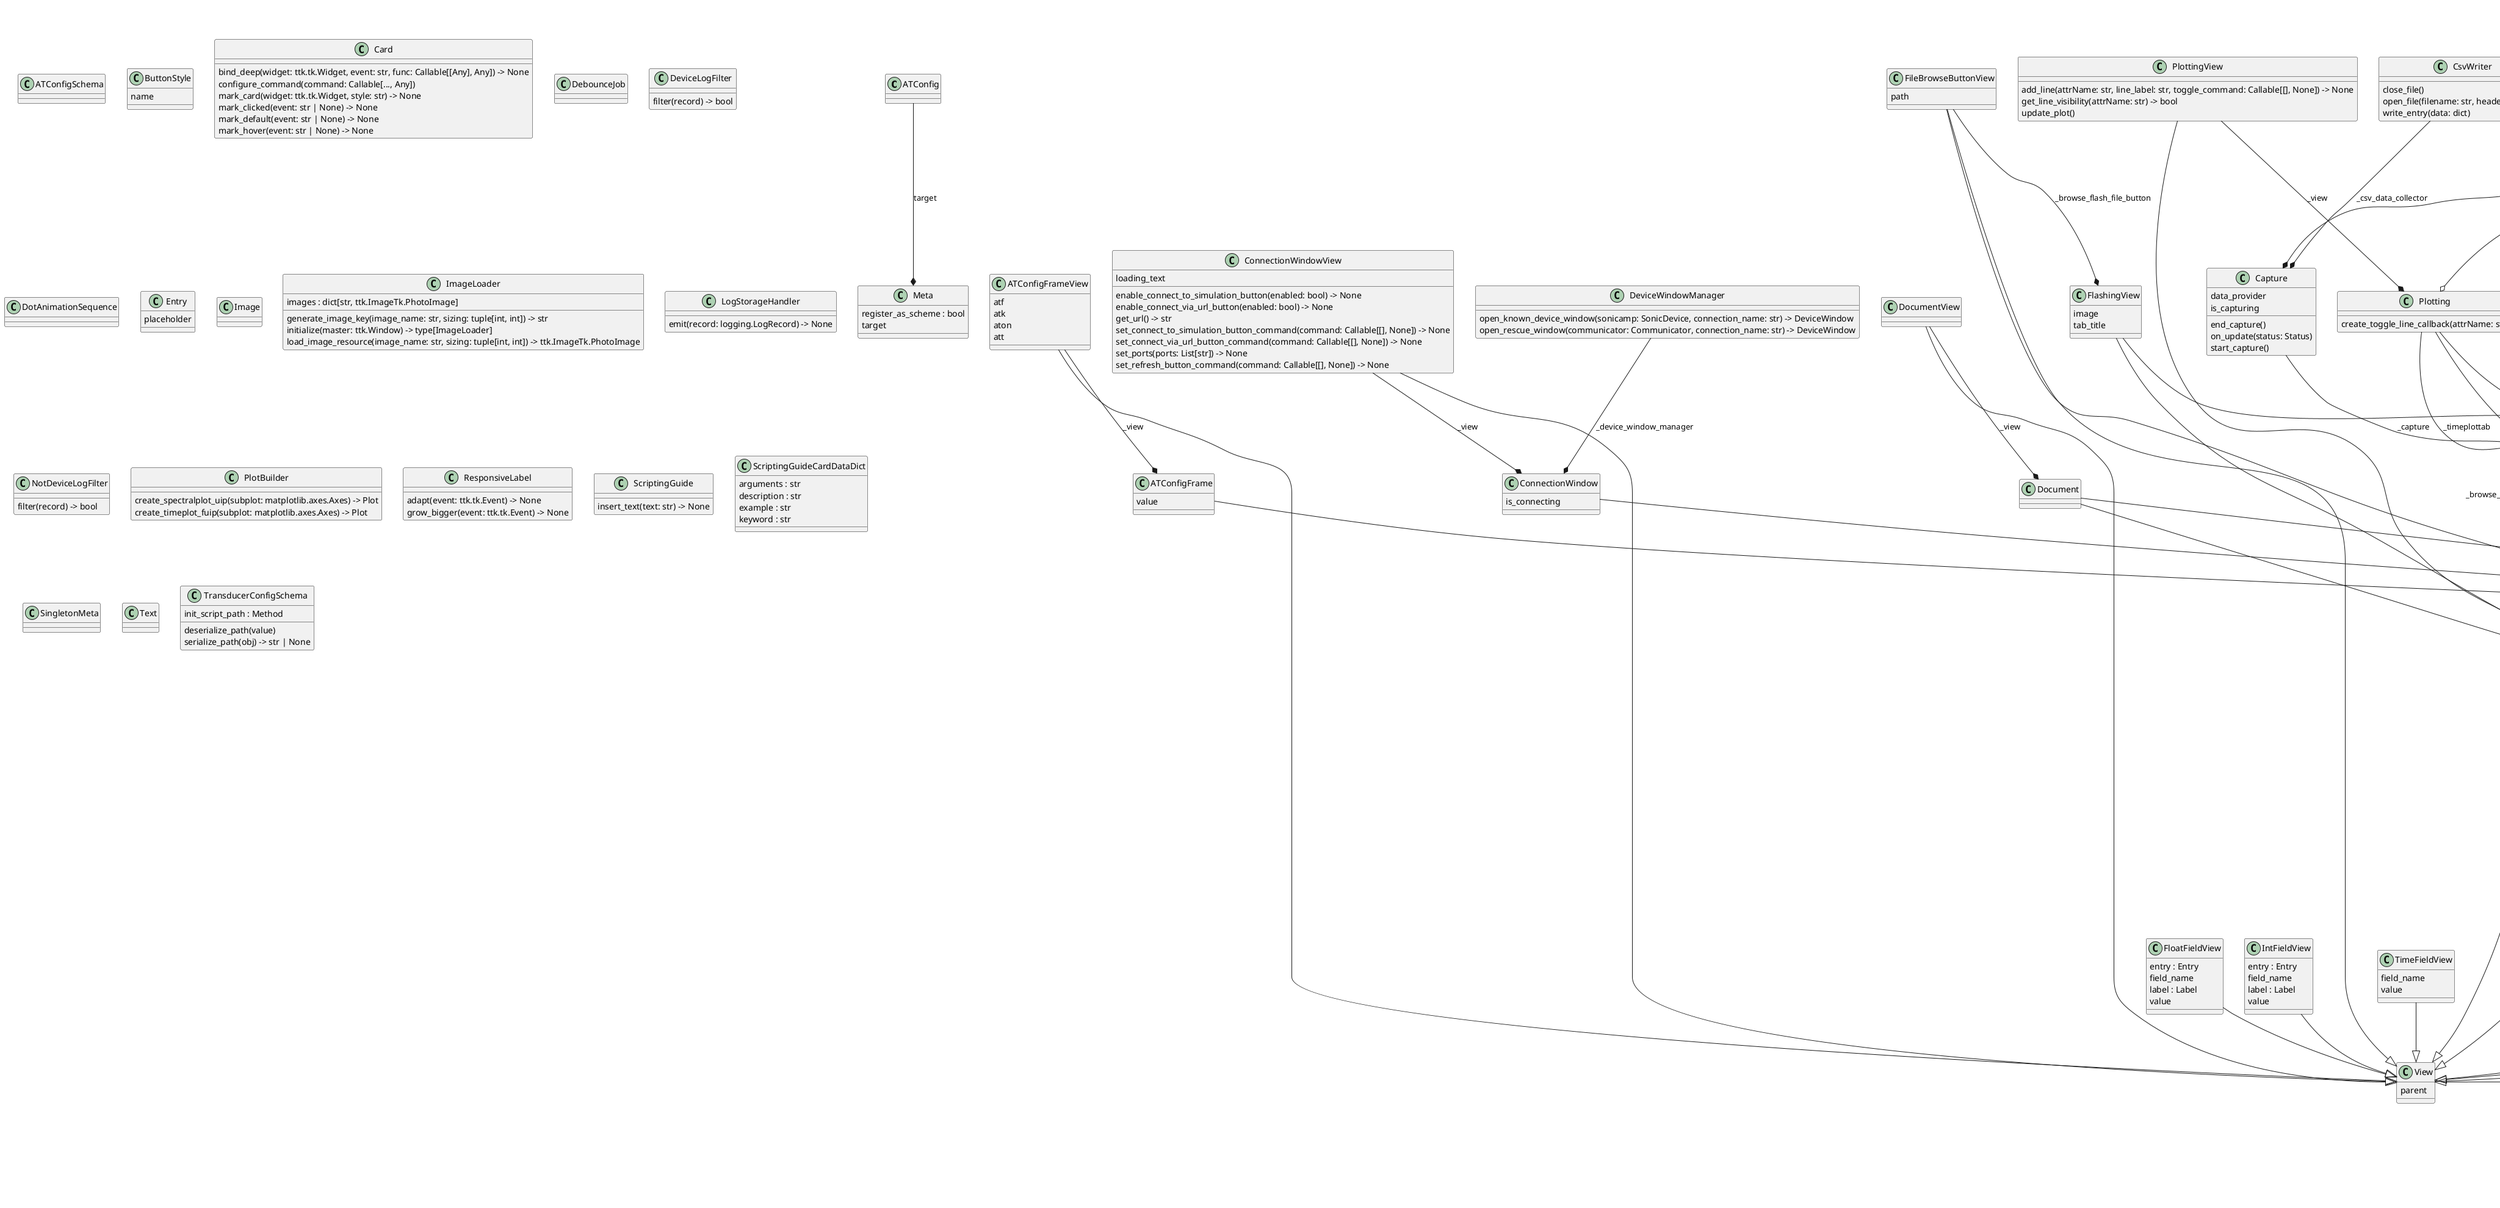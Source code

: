 @startuml classes_soniccontrol_gui
set namespaceSeparator none
class "ATConfig" as soniccontrol_gui.views.configuration.transducer_configs.ATConfig {
}
class "ATConfigFrame" as soniccontrol_gui.views.configuration.transducer_configs.ATConfigFrame {
  value
}
class "ATConfigFrameView" as soniccontrol_gui.views.configuration.transducer_configs.ATConfigFrameView {
  atf
  atk
  aton
  att
}
class "ATConfigSchema" as soniccontrol_gui.views.configuration.transducer_configs.ATConfigSchema {
}
class "Animator" as soniccontrol_gui.utils.animator.Animator {
  is_animation_running
  run(num_repeats: int, frame_rate: Optional[float]) -> None
  run_as_load_animation_for_task(task: asyncio.Task) -> None
  stop() -> None
}
class "AppState" as soniccontrol_gui.views.core.app_state.AppState {
  EXECUTION_STATE_PROP_NAME : str
  execution_state
}
class "ButtonStyle" as soniccontrol_gui.widgets.pushbutton.ButtonStyle {
  name
}
class "Capture" as soniccontrol_gui.state_fetching.capture.Capture {
  data_provider
  is_capturing
  end_capture()
  on_update(status: Status)
  start_capture()
}
class "Card" as soniccontrol_gui.widgets.card.Card {
  bind_deep(widget: ttk.tk.Widget, event: str, func: Callable[[Any], Any]) -> None
  configure_command(command: Callable[..., Any])
  mark_card(widget: ttk.tk.Widget, style: str) -> None
  mark_clicked(event: str | None) -> None
  mark_default(event: str | None) -> None
  mark_hover(event: str | None) -> None
}
class "Config" as soniccontrol_gui.views.configuration.transducer_configs.Config {
}
class "ConfigSchema" as soniccontrol_gui.views.configuration.transducer_configs.ConfigSchema {
}
class "Configuration" as soniccontrol_gui.views.configuration.configuration.Configuration {
  current_transducer_config
  on_execution_state_changed(e: PropertyChangeEvent) -> None
}
class "ConfigurationView" as soniccontrol_gui.views.configuration.configuration.ConfigurationView {
  atconfigs
  image
  init_script_path
  selected_transducer_config
  tab_title
  transducer_config_name
  set_add_transducer_config_command(command: Callable[[], None]) -> None
  set_delete_transducer_config_command(command: Callable[[], None]) -> None
  set_save_config_command(command: Callable[[], None]) -> None
  set_submit_config_button_enabled(enabled: bool) -> None
  set_submit_config_button_label(text: str) -> None
  set_submit_transducer_config_command(command: Callable[[], None]) -> None
  set_transducer_config_menu_items(items: Iterable[str]) -> None
  set_transducer_config_selected_command(command: Callable[[], None]) -> None
}
class "ConnectionWindow" as soniccontrol_gui.views.core.connection_window.ConnectionWindow {
  is_connecting
}
class "ConnectionWindowView" as soniccontrol_gui.views.core.connection_window.ConnectionWindowView {
  loading_text
  enable_connect_to_simulation_button(enabled: bool) -> None
  enable_connect_via_url_button(enabled: bool) -> None
  get_url() -> str
  set_connect_to_simulation_button_command(command: Callable[[], None]) -> None
  set_connect_via_url_button_command(command: Callable[[], None]) -> None
  set_ports(ports: List[str]) -> None
  set_refresh_button_command(command: Callable[[], None]) -> None
}
class "CsvTable" as soniccontrol_gui.views.measure.csv_table.CsvTable {
  on_update_data(e: PropertyChangeEvent)
}
class "CsvTableView" as soniccontrol_gui.views.measure.csv_table.CsvTableView {
  set_csv_data(col_data: list, row_data: list) -> None
}
class "CsvWriter" as soniccontrol_gui.state_fetching.csv_writer.CsvWriter {
  close_file()
  open_file(filename: str, header: List[str])
  write_entry(data: dict)
}
class "DataProvider" as soniccontrol_gui.state_fetching.data_provider.DataProvider {
  data
  add_row(row: dict)
}
class "DebounceJob" as soniccontrol_gui.utils.debounce_job.DebounceJob {
}
class "DeviceLogFilter" as soniccontrol_gui.state_fetching.logger.DeviceLogFilter {
  filter(record) -> bool
}
class "DeviceWindow" as soniccontrol_gui.views.core.device_window.DeviceWindow {
  CLOSE_EVENT : str
  close() -> None
  on_disconnect() -> None
}
class "DeviceWindowManager" as soniccontrol_gui.views.core.connection_window.DeviceWindowManager {
  open_known_device_window(sonicamp: SonicDevice, connection_name: str) -> DeviceWindow
  open_rescue_window(communicator: Communicator, connection_name: str) -> DeviceWindow
}
class "DeviceWindowView" as soniccontrol_gui.views.core.device_window.DeviceWindowView {
  is_open
  status_bar_slot
  add_close_callback(callback: Callable[[], None]) -> None
  add_tab_views(tab_views: List[TabView])
  close() -> None
}
class "Document" as soniccontrol_gui.widgets.document.Document {
}
class "DocumentView" as soniccontrol_gui.widgets.document.DocumentView {
}
class "DotAnimationSequence" as soniccontrol_gui.utils.animator.DotAnimationSequence {
}
class "Editor" as soniccontrol_gui.views.control.editor.Editor {
  on_execution_state_changed(e: PropertyChangeEvent) -> None
}
class "EditorView" as soniccontrol_gui.views.control.editor.EditorView {
  current_task
  editor_enabled
  editor_text
  editor_text_view
  image
  single_step_button
  start_pause_continue_button
  stop_button
  tab_title
  add_menu_command(label: str, command: Callable[[], None]) -> None
  highlight_line(line_idx: Optional[int]) -> None
  set_scripting_guide_button_command(command: Callable[[], None]) -> None
}
class "Entry" as soniccontrol_gui.widgets.entry.Entry {
  placeholder
}
class "ExecutionState" as soniccontrol_gui.views.core.app_state.ExecutionState {
  name
}
class "FileBrowseButtonView" as soniccontrol_gui.widgets.file_browse_button.FileBrowseButtonView {
  path
}
class "Flashing" as soniccontrol_gui.views.configuration.flashing.Flashing {
}
class "FlashingView" as soniccontrol_gui.views.configuration.flashing.FlashingView {
  image
  tab_title
}
class "FloatFieldView" as soniccontrol_gui.widgets.procedure_widget.FloatFieldView {
  entry : Entry
  field_name
  label : Label
  value
}
class "Home" as soniccontrol_gui.views.home.Home {
  on_execution_state_changed(e: PropertyChangeEvent) -> None
}
class "HomeView" as soniccontrol_gui.views.home.HomeView {
  freq
  gain
  image
  signal
  tab_title
  set_device_type(text: str) -> None
  set_disconnect_button_command(command: Callable[[], None]) -> None
  set_disconnect_button_enabled(enabled: bool) -> None
  set_firmware_version(text: str) -> None
  set_protocol_version(text: str) -> None
  set_send_button_command(command: Callable[[], None]) -> None
  set_send_button_enabled(enabled: bool) -> None
}
class "HorizontalScrolledFrame" as soniccontrol_gui.widgets.horizontal_scrolled_frame.HorizontalScrolledFrame {
  autohide : bool
  container : Frame
  hscroll : Scrollbar
  winsys
  autohide_scrollbar()
  disable_scrolling()
  enable_scrolling()
  hide_scrollbars()
  show_scrollbars()
  xview()
  xview_moveto(fraction: float)
  xview_scroll(number: int, what: str)
}
class "Image" as soniccontrol_gui.widgets.document.Image {
}
class "ImageLoader" as soniccontrol_gui.utils.image_loader.ImageLoader {
  images : dict[str, ttk.ImageTk.PhotoImage]
  generate_image_key(image_name: str, sizing: tuple[int, int]) -> str
  initialize(master: ttk.Window) -> type[ImageLoader]
  load_image_resource(image_name: str, sizing: tuple[int, int]) -> ttk.ImageTk.PhotoImage
}
class "Info" as soniccontrol_gui.views.info.Info {
}
class "InfoView" as soniccontrol_gui.views.info.InfoView {
  image
  tab_title
  publish() -> None
  set_large_width_layout() -> None
  set_small_width_layout() -> None
}
class "IntFieldView" as soniccontrol_gui.widgets.procedure_widget.IntFieldView {
  entry : Entry
  field_name
  label : Label
  value
}
class "InterpreterState" as soniccontrol_gui.views.control.editor.InterpreterState {
  name
}
class "KnownDeviceWindow" as soniccontrol_gui.views.core.device_window.KnownDeviceWindow {
}
class "LogStorage" as soniccontrol_gui.state_fetching.logger.LogStorage {
  logs
  create_log_handler() -> LogStorageHandler
}
class "LogStorageHandler" as soniccontrol_gui.state_fetching.logger.LogStorage.LogStorageHandler {
  emit(record: logging.LogRecord) -> None
}
class "Logging" as soniccontrol_gui.views.control.logging.Logging {
}
class "LoggingTab" as soniccontrol_gui.views.control.logging.LoggingTab {
}
class "LoggingTabView" as soniccontrol_gui.views.control.logging.LoggingTabView {
  image
  tab_title
  append_text_line(text: str)
}
class "LoggingView" as soniccontrol_gui.views.control.logging.LoggingView {
  image
  tab_title
  add_tabs(tabs: Dict[str, View]) -> None
}
class "MessageFetcher" as soniccontrol_gui.state_fetching.message_fetcher.MessageFetcher {
  MESSAGE_RECEIVED_EVENT : str
  is_running
  run()
  stop()
}
class "Meta" as soniccontrol_gui.views.configuration.transducer_configs.ATConfigSchema.Meta {
  register_as_scheme : bool
  target
}
class "Meta" as soniccontrol_gui.views.configuration.transducer_configs.TransducerConfigSchema.Meta {
  register_as_scheme : bool
  target
}
class "Meta" as soniccontrol_gui.views.configuration.transducer_configs.ConfigSchema.Meta {
  register_as_scheme : bool
  target
}
class "NotDeviceLogFilter" as soniccontrol_gui.state_fetching.logger.NotDeviceLogFilter {
  filter(record) -> bool
}
class "Notebook" as soniccontrol_gui.widgets.notebook.Notebook {
  add_tab(tab: TabView, index: int | None) -> None
  add_tabs(tabs: List[Union[TabView, Tuple[int, TabView]]], keep_tabs: bool, show_titles: bool, show_images: bool) -> None
  configure_tabs(show_titles: bool, show_images: bool) -> None
}
class "ObservableList" as soniccontrol_gui.utils.observable_list.ObservableList {
  EVENT_ITEM_ADDED : Literal['Item Added']
  EVENT_ITEM_DELETED : Literal['Item Deleted']
  EVENT_LIST_CLEARED : Literal['List Cleared']
  append(item)
  clear()
  remove(item)
  remove_at(index: int) -> None
}
class "Plot" as soniccontrol_gui.utils.plotlib.plot.Plot {
  lineDefaultStyle
  lines
  plot
  add_axis(axis_id: str, ylabel: str) -> None
  add_line(dataAttrName: str, axis_id: str) -> None
  tight_layout()
  toggle_line(dataAttrName: str, isVisible: bool)
  update_data(data: pd.DataFrame)
  update_plot()
}
class "PlotBuilder" as soniccontrol_gui.utils.plotlib.plot_builder.PlotBuilder {
  create_spectralplot_uip(subplot: matplotlib.axes.Axes) -> Plot
  create_timeplot_fuip(subplot: matplotlib.axes.Axes) -> Plot
}
class "Plotting" as soniccontrol_gui.views.measure.plotting.Plotting {
  create_toggle_line_callback(attrName: str)
}
class "PlottingView" as soniccontrol_gui.views.measure.plotting.PlottingView {
  add_line(attrName: str, line_label: str, toggle_command: Callable[[], None]) -> None
  get_line_visibility(attrName: str) -> bool
  update_plot()
}
class "ProcControlling" as soniccontrol_gui.views.control.proc_controlling.ProcControlling {
  on_procedure_running(e: Event)
  on_procedure_stopped(_e: Event)
}
class "ProcControllingView" as soniccontrol_gui.views.control.proc_controlling.ProcControllingView {
  image
  procedure_frame
  selected_procedure
  tab_title
  set_procedure_combobox_items(items: Iterable[str]) -> None
  set_procedure_selected_command(command: Callable[[], None]) -> None
  set_running_proc_label(text: str) -> None
  set_start_button_command(command: Callable[[], None]) -> None
  set_start_button_enabled(enabled: bool) -> None
  set_stop_button_command(command: Callable[[], None]) -> None
  set_stop_button_enabled(enabled: bool) -> None
}
class "ProcedureWidget" as soniccontrol_gui.widgets.procedure_widget.ProcedureWidget {
  get_args() -> Optional[Any]
}
class "ProcedureWidgetView" as soniccontrol_gui.widgets.procedure_widget.ProcedureWidgetView {
  field_slot
  hide() -> None
  set_error_message(error_msg: Optional[str]) -> None
  set_procedure_name(procedure_name: str) -> None
  show() -> None
}
class "PushButtonView" as soniccontrol_gui.widgets.pushbutton.PushButtonView {
  configure(label: str, style: ButtonStyle, image: Optional[Tuple[Path, Tuple[int, int]]], command: Optional[Callable[[], None]], enabled: Optional[bool])
}
class "RescueWindow" as soniccontrol_gui.views.core.device_window.RescueWindow {
}
class "ResponsiveLabel" as soniccontrol_gui.widgets.responsive_label.ResponsiveLabel {
  adapt(event: ttk.tk.Event) -> None
  grow_bigger(event: ttk.tk.Event) -> None
}
class "ScriptFile" as soniccontrol_gui.views.control.editor.ScriptFile {
  load_script(filepath: Optional[str])
  save_script(filepath: Optional[str])
}
class "ScriptingGuide" as soniccontrol_gui.views.control.scriptingguide.ScriptingGuide {
  insert_text(text: str) -> None
}
class "ScriptingGuideCardDataDict" as soniccontrol_gui.utils.types.ScriptingGuideCardDataDict {
  arguments : str
  description : str
  example : str
  keyword : str
}
class "SerialMonitor" as soniccontrol_gui.views.control.serialmonitor.SerialMonitor {
  on_execution_state_changed(e: PropertyChangeEvent) -> None
}
class "SerialMonitorView" as soniccontrol_gui.views.control.serialmonitor.SerialMonitorView {
  command_line_input
  image
  tab_title
  add_text_line(text: str)
  bind_command_line_input_on_down_pressed(command: Callable[[], None])
  bind_command_line_input_on_return_pressed(command: Callable[[], None])
  bind_command_line_input_on_up_pressed(command: Callable[[], None])
  clear()
  set_command_line_input_enabled(enabled: bool) -> None
  set_loading_text(text: str) -> None
  set_read_button_command(command: Callable[[], None])
  set_send_command_button_command(command: Callable[[], None])
  set_send_command_button_enabled(enabled: bool) -> None
}
class "SingletonMeta" as soniccontrol_gui.utils.image_loader.SingletonMeta {
}
class "SonicMeasure" as soniccontrol_gui.views.measure.sonicmeasure.SonicMeasure {
  on_status_update(status: Status)
}
class "SonicMeasureView" as soniccontrol_gui.views.measure.sonicmeasure.SonicMeasureView {
  image
  tab_title
  add_tabs(tabs: Dict[str, View]) -> None
  set_capture_button_command(command)
  set_capture_button_label(label: str)
}
class "Spinbox" as soniccontrol_gui.widgets.spinbox.Spinbox {
  placeholder
  activate_placeholder() -> None
}
class "StatusBar" as soniccontrol_gui.views.core.status.StatusBar {
  on_expand_status_panel() -> None
  on_update_status(status: Status)
}
class "StatusBarView" as soniccontrol_gui.views.core.status.StatusBarView {
  panel_frame
  expand_panel_frame(expand: bool) -> None
  on_script_start() -> None
  on_script_stop() -> None
  set_status_clicked_command(command: Callable[[], None]) -> None
  update_labels(mode: str, freq: str, gain: str, temp: str, urms: str, irms: str, phase: str, signal: str)
}
class "StatusPanel" as soniccontrol_gui.views.core.status.StatusPanel {
  on_update_status(status: Status)
}
class "StatusPanelView" as soniccontrol_gui.views.core.status.StatusPanelView {
  set_signal_image(image_path: Path, sizing: Tuple[int, int]) -> None
  update_stats(freq: float, gain: float, temp: float, urms: str, irms: str, phase: str, signal: str)
}
class "TabView" as soniccontrol_gui.view.TabView {
  image
  tab_title
}
class "Text" as soniccontrol_gui.widgets.document.Text {
}
class "TimeFieldView" as soniccontrol_gui.widgets.procedure_widget.TimeFieldView {
  field_name
  value
}
class "TransducerConfig" as soniccontrol_gui.views.configuration.transducer_configs.TransducerConfig {
}
class "TransducerConfigSchema" as soniccontrol_gui.views.configuration.transducer_configs.TransducerConfigSchema {
  init_script_path : Method
  deserialize_path(value)
  serialize_path(obj) -> str | None
}
class "UIComponent" as soniccontrol_gui.ui_component.UIComponent {
  logger
  parent
  view
}
class "Updater" as soniccontrol_gui.state_fetching.updater.Updater {
  running
  task
  execute() -> None
  stop_execution() -> None
}
class "View" as soniccontrol_gui.view.View {
  parent
}
soniccontrol_gui.view.TabView --|> soniccontrol_gui.view.View
soniccontrol_gui.views.configuration.configuration.Configuration --|> soniccontrol_gui.ui_component.UIComponent
soniccontrol_gui.views.configuration.configuration.ConfigurationView --|> soniccontrol_gui.view.TabView
soniccontrol_gui.views.configuration.flashing.Flashing --|> soniccontrol_gui.ui_component.UIComponent
soniccontrol_gui.views.configuration.flashing.FlashingView --|> soniccontrol_gui.view.TabView
soniccontrol_gui.views.configuration.transducer_configs.ATConfigFrame --|> soniccontrol_gui.ui_component.UIComponent
soniccontrol_gui.views.configuration.transducer_configs.ATConfigFrameView --|> soniccontrol_gui.view.View
soniccontrol_gui.views.control.editor.Editor --|> soniccontrol_gui.ui_component.UIComponent
soniccontrol_gui.views.control.editor.EditorView --|> soniccontrol_gui.view.TabView
soniccontrol_gui.views.control.logging.Logging --|> soniccontrol_gui.ui_component.UIComponent
soniccontrol_gui.views.control.logging.LoggingTab --|> soniccontrol_gui.ui_component.UIComponent
soniccontrol_gui.views.control.logging.LoggingTabView --|> soniccontrol_gui.view.TabView
soniccontrol_gui.views.control.logging.LoggingView --|> soniccontrol_gui.view.TabView
soniccontrol_gui.views.control.proc_controlling.ProcControlling --|> soniccontrol_gui.ui_component.UIComponent
soniccontrol_gui.views.control.proc_controlling.ProcControllingView --|> soniccontrol_gui.view.TabView
soniccontrol_gui.views.control.serialmonitor.SerialMonitor --|> soniccontrol_gui.ui_component.UIComponent
soniccontrol_gui.views.control.serialmonitor.SerialMonitorView --|> soniccontrol_gui.view.TabView
soniccontrol_gui.views.core.connection_window.ConnectionWindow --|> soniccontrol_gui.ui_component.UIComponent
soniccontrol_gui.views.core.connection_window.ConnectionWindowView --|> soniccontrol_gui.view.View
soniccontrol_gui.views.core.device_window.DeviceWindow --|> soniccontrol_gui.ui_component.UIComponent
soniccontrol_gui.views.core.device_window.KnownDeviceWindow --|> soniccontrol_gui.views.core.device_window.DeviceWindow
soniccontrol_gui.views.core.device_window.RescueWindow --|> soniccontrol_gui.views.core.device_window.DeviceWindow
soniccontrol_gui.views.core.status.StatusBar --|> soniccontrol_gui.ui_component.UIComponent
soniccontrol_gui.views.core.status.StatusBarView --|> soniccontrol_gui.view.View
soniccontrol_gui.views.core.status.StatusPanel --|> soniccontrol_gui.ui_component.UIComponent
soniccontrol_gui.views.core.status.StatusPanelView --|> soniccontrol_gui.view.View
soniccontrol_gui.views.home.Home --|> soniccontrol_gui.ui_component.UIComponent
soniccontrol_gui.views.home.HomeView --|> soniccontrol_gui.view.TabView
soniccontrol_gui.views.info.Info --|> soniccontrol_gui.ui_component.UIComponent
soniccontrol_gui.views.info.InfoView --|> soniccontrol_gui.view.TabView
soniccontrol_gui.views.measure.csv_table.CsvTable --|> soniccontrol_gui.ui_component.UIComponent
soniccontrol_gui.views.measure.csv_table.CsvTableView --|> soniccontrol_gui.view.TabView
soniccontrol_gui.views.measure.plotting.Plotting --|> soniccontrol_gui.ui_component.UIComponent
soniccontrol_gui.views.measure.plotting.PlottingView --|> soniccontrol_gui.view.View
soniccontrol_gui.views.measure.sonicmeasure.SonicMeasure --|> soniccontrol_gui.ui_component.UIComponent
soniccontrol_gui.views.measure.sonicmeasure.SonicMeasureView --|> soniccontrol_gui.view.TabView
soniccontrol_gui.widgets.document.Document --|> soniccontrol_gui.ui_component.UIComponent
soniccontrol_gui.widgets.document.DocumentView --|> soniccontrol_gui.view.View
soniccontrol_gui.widgets.file_browse_button.FileBrowseButtonView --|> soniccontrol_gui.view.View
soniccontrol_gui.widgets.procedure_widget.FloatFieldView --|> soniccontrol_gui.view.View
soniccontrol_gui.widgets.procedure_widget.IntFieldView --|> soniccontrol_gui.view.View
soniccontrol_gui.widgets.procedure_widget.ProcedureWidget --|> soniccontrol_gui.ui_component.UIComponent
soniccontrol_gui.widgets.procedure_widget.ProcedureWidgetView --|> soniccontrol_gui.view.View
soniccontrol_gui.widgets.procedure_widget.TimeFieldView --|> soniccontrol_gui.view.View
soniccontrol_gui.state_fetching.capture.Capture --* soniccontrol_gui.views.measure.sonicmeasure.SonicMeasure : _capture
soniccontrol_gui.state_fetching.csv_writer.CsvWriter --* soniccontrol_gui.state_fetching.capture.Capture : _csv_data_collector
soniccontrol_gui.state_fetching.data_provider.DataProvider --* soniccontrol_gui.state_fetching.capture.Capture : _data_provider
soniccontrol_gui.state_fetching.logger.LogStorage --* soniccontrol_gui.views.control.logging.Logging : _app_logStorage
soniccontrol_gui.state_fetching.logger.LogStorage --* soniccontrol_gui.views.control.logging.Logging : _device_logStorage
soniccontrol_gui.state_fetching.logger.LogStorage --* soniccontrol_gui.views.core.device_window.RescueWindow : _logStorage
soniccontrol_gui.state_fetching.message_fetcher.MessageFetcher --* soniccontrol_gui.views.control.serialmonitor.SerialMonitor : _message_fetcher
soniccontrol_gui.state_fetching.updater.Updater --* soniccontrol_gui.views.core.device_window.KnownDeviceWindow : _updater
soniccontrol_gui.utils.animator.Animator --* soniccontrol_gui.views.control.serialmonitor.SerialMonitor : _animation
soniccontrol_gui.utils.observable_list.ObservableList --* soniccontrol_gui.state_fetching.logger.LogStorage : _logs
soniccontrol_gui.utils.plotlib.plot.Plot --* soniccontrol_gui.views.measure.sonicmeasure.SonicMeasure : _timeplot
soniccontrol_gui.utils.plotlib.plot.Plot --* soniccontrol_gui.views.measure.sonicmeasure.SonicMeasure : _spectralplot
soniccontrol_gui.views.configuration.configuration.Configuration --* soniccontrol_gui.views.core.device_window.KnownDeviceWindow : _configuration
soniccontrol_gui.views.configuration.configuration.ConfigurationView --* soniccontrol_gui.views.configuration.configuration.Configuration : _view
soniccontrol_gui.views.configuration.flashing.Flashing --* soniccontrol_gui.views.core.device_window.KnownDeviceWindow : _flashing
soniccontrol_gui.views.configuration.flashing.FlashingView --* soniccontrol_gui.views.configuration.flashing.Flashing : _view
soniccontrol_gui.views.configuration.transducer_configs.ATConfig --* soniccontrol_gui.views.configuration.transducer_configs.ATConfigSchema.Meta : target
soniccontrol_gui.views.configuration.transducer_configs.ATConfigFrameView --* soniccontrol_gui.views.configuration.transducer_configs.ATConfigFrame : _view
soniccontrol_gui.views.configuration.transducer_configs.Config --* soniccontrol_gui.views.configuration.configuration.Configuration : _config
soniccontrol_gui.views.configuration.transducer_configs.Config --* soniccontrol_gui.views.configuration.transducer_configs.ConfigSchema.Meta : target
soniccontrol_gui.views.configuration.transducer_configs.ConfigSchema --* soniccontrol_gui.views.configuration.configuration.Configuration : _config_schema
soniccontrol_gui.views.configuration.transducer_configs.TransducerConfig --* soniccontrol_gui.views.configuration.transducer_configs.TransducerConfigSchema.Meta : target
soniccontrol_gui.views.control.editor.Editor --* soniccontrol_gui.views.core.device_window.KnownDeviceWindow : _editor
soniccontrol_gui.views.control.editor.EditorView --* soniccontrol_gui.views.control.editor.Editor : _view
soniccontrol_gui.views.control.editor.ScriptFile --* soniccontrol_gui.views.control.editor.Editor : _script
soniccontrol_gui.views.control.logging.Logging --* soniccontrol_gui.views.core.device_window.KnownDeviceWindow : _logging
soniccontrol_gui.views.control.logging.LoggingTab --* soniccontrol_gui.views.control.logging.Logging : _application_log_tab
soniccontrol_gui.views.control.logging.LoggingTab --* soniccontrol_gui.views.control.logging.Logging : _device_log_tab
soniccontrol_gui.views.control.logging.LoggingTab --* soniccontrol_gui.views.core.device_window.RescueWindow : _logging
soniccontrol_gui.views.control.logging.LoggingTabView --* soniccontrol_gui.views.control.logging.LoggingTab : _view
soniccontrol_gui.views.control.logging.LoggingView --* soniccontrol_gui.views.control.logging.Logging : _view
soniccontrol_gui.views.control.proc_controlling.ProcControlling --* soniccontrol_gui.views.core.device_window.KnownDeviceWindow : _proc_controlling
soniccontrol_gui.views.control.proc_controlling.ProcControllingView --* soniccontrol_gui.views.control.proc_controlling.ProcControlling : _view
soniccontrol_gui.views.control.serialmonitor.SerialMonitor --* soniccontrol_gui.views.core.device_window.KnownDeviceWindow : _serialmonitor
soniccontrol_gui.views.control.serialmonitor.SerialMonitor --* soniccontrol_gui.views.core.device_window.RescueWindow : _serialmonitor
soniccontrol_gui.views.control.serialmonitor.SerialMonitorView --* soniccontrol_gui.views.control.serialmonitor.SerialMonitor : _view
soniccontrol_gui.views.core.app_state.AppState --* soniccontrol_gui.views.core.device_window.DeviceWindow : _app_state
soniccontrol_gui.views.core.connection_window.ConnectionWindowView --* soniccontrol_gui.views.core.connection_window.ConnectionWindow : _view
soniccontrol_gui.views.core.connection_window.DeviceWindowManager --* soniccontrol_gui.views.core.connection_window.ConnectionWindow : _device_window_manager
soniccontrol_gui.views.core.device_window.DeviceWindowView --* soniccontrol_gui.views.core.device_window.KnownDeviceWindow : _view
soniccontrol_gui.views.core.device_window.DeviceWindowView --* soniccontrol_gui.views.core.device_window.RescueWindow : _view
soniccontrol_gui.views.core.status.StatusBar --* soniccontrol_gui.views.core.device_window.KnownDeviceWindow : _status_bar
soniccontrol_gui.views.core.status.StatusBarView --* soniccontrol_gui.views.core.status.StatusBar : _view
soniccontrol_gui.views.core.status.StatusPanel --* soniccontrol_gui.views.core.status.StatusBar : _status_panel
soniccontrol_gui.views.core.status.StatusPanelView --* soniccontrol_gui.views.core.status.StatusPanel : _view
soniccontrol_gui.views.home.Home --* soniccontrol_gui.views.core.device_window.KnownDeviceWindow : _home
soniccontrol_gui.views.home.HomeView --* soniccontrol_gui.views.home.Home : _view
soniccontrol_gui.views.info.Info --* soniccontrol_gui.views.core.device_window.KnownDeviceWindow : _info
soniccontrol_gui.views.info.InfoView --* soniccontrol_gui.views.info.Info : _view
soniccontrol_gui.views.measure.csv_table.CsvTable --* soniccontrol_gui.views.measure.sonicmeasure.SonicMeasure : _csv_table
soniccontrol_gui.views.measure.plotting.Plotting --* soniccontrol_gui.views.measure.sonicmeasure.SonicMeasure : _timeplottab
soniccontrol_gui.views.measure.plotting.Plotting --* soniccontrol_gui.views.measure.sonicmeasure.SonicMeasure : _spectralplottab
soniccontrol_gui.views.measure.plotting.PlottingView --* soniccontrol_gui.views.measure.plotting.Plotting : _view
soniccontrol_gui.views.measure.sonicmeasure.SonicMeasure --* soniccontrol_gui.views.core.device_window.KnownDeviceWindow : _sonicmeasure
soniccontrol_gui.views.measure.sonicmeasure.SonicMeasureView --* soniccontrol_gui.views.measure.sonicmeasure.SonicMeasure : _view
soniccontrol_gui.widgets.document.Document --* soniccontrol_gui.views.info.InfoView : _home_help_frame
soniccontrol_gui.widgets.document.DocumentView --* soniccontrol_gui.widgets.document.Document : _view
soniccontrol_gui.widgets.file_browse_button.FileBrowseButtonView --* soniccontrol_gui.views.configuration.configuration.ConfigurationView : _browse_script_init_button
soniccontrol_gui.widgets.file_browse_button.FileBrowseButtonView --* soniccontrol_gui.views.configuration.flashing.FlashingView : _browse_flash_file_button
soniccontrol_gui.widgets.horizontal_scrolled_frame.HorizontalScrolledFrame --* soniccontrol_gui.views.core.status.StatusBarView : _scrolled_info
soniccontrol_gui.widgets.notebook.Notebook --* soniccontrol_gui.views.core.device_window.DeviceWindowView : _notebook
soniccontrol_gui.widgets.procedure_widget.ProcedureWidgetView --* soniccontrol_gui.widgets.procedure_widget.ProcedureWidget : _view
soniccontrol_gui.widgets.pushbutton.PushButtonView --* soniccontrol_gui.views.control.editor.EditorView : _start_pause_continue_button
soniccontrol_gui.widgets.pushbutton.PushButtonView --* soniccontrol_gui.views.control.editor.EditorView : _single_step_button
soniccontrol_gui.widgets.pushbutton.PushButtonView --* soniccontrol_gui.views.control.editor.EditorView : _stop_button
soniccontrol_gui.widgets.spinbox.Spinbox --* soniccontrol_gui.views.home.HomeView : _freq_spinbox
soniccontrol_gui.widgets.spinbox.Spinbox --* soniccontrol_gui.views.home.HomeView : _gain_spinbox
soniccontrol_gui.ui_component.UIComponent --o soniccontrol_gui.views.configuration.configuration.ConfigurationView : _presenter
soniccontrol_gui.ui_component.UIComponent --o soniccontrol_gui.views.info.InfoView : _presenter
soniccontrol_gui.utils.observable_list.ObservableList --o soniccontrol_gui.views.control.logging.LoggingTab : _logs
soniccontrol_gui.utils.plotlib.plot.Plot --o soniccontrol_gui.views.measure.plotting.Plotting : _plot
soniccontrol_gui.view.View --o soniccontrol_gui.ui_component.UIComponent : _view
soniccontrol_gui.views.control.editor.InterpreterState --o soniccontrol_gui.views.control.editor.Editor : _interpreter_state
soniccontrol_gui.views.core.app_state.AppState --o soniccontrol_gui.views.configuration.flashing.Flashing : _app_state
soniccontrol_gui.views.core.app_state.AppState --o soniccontrol_gui.views.control.editor.Editor : _app_state
soniccontrol_gui.views.core.app_state.AppState --o soniccontrol_gui.views.control.proc_controlling.ProcControlling : _app_state
soniccontrol_gui.views.core.app_state.ExecutionState --o soniccontrol_gui.views.core.app_state.AppState : _execution_state
@enduml
